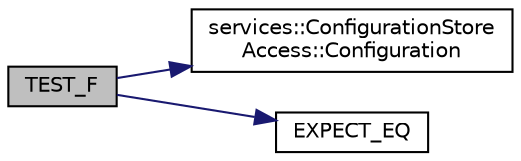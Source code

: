 digraph "TEST_F"
{
 // INTERACTIVE_SVG=YES
  edge [fontname="Helvetica",fontsize="10",labelfontname="Helvetica",labelfontsize="10"];
  node [fontname="Helvetica",fontsize="10",shape=record];
  rankdir="LR";
  Node59 [label="TEST_F",height=0.2,width=0.4,color="black", fillcolor="grey75", style="filled", fontcolor="black"];
  Node59 -> Node60 [color="midnightblue",fontsize="10",style="solid",fontname="Helvetica"];
  Node60 [label="services::ConfigurationStore\lAccess::Configuration",height=0.2,width=0.4,color="black", fillcolor="white", style="filled",URL="$d4/dbc/classservices_1_1_configuration_store_access.html#aba9508f4a78e80c504ff7d8a3fcf731e"];
  Node59 -> Node61 [color="midnightblue",fontsize="10",style="solid",fontname="Helvetica"];
  Node61 [label="EXPECT_EQ",height=0.2,width=0.4,color="black", fillcolor="white", style="filled",URL="$d6/def/_test_json_8cpp.html#a82745227e2f0a8edbb4ae630d88a8e86"];
}
